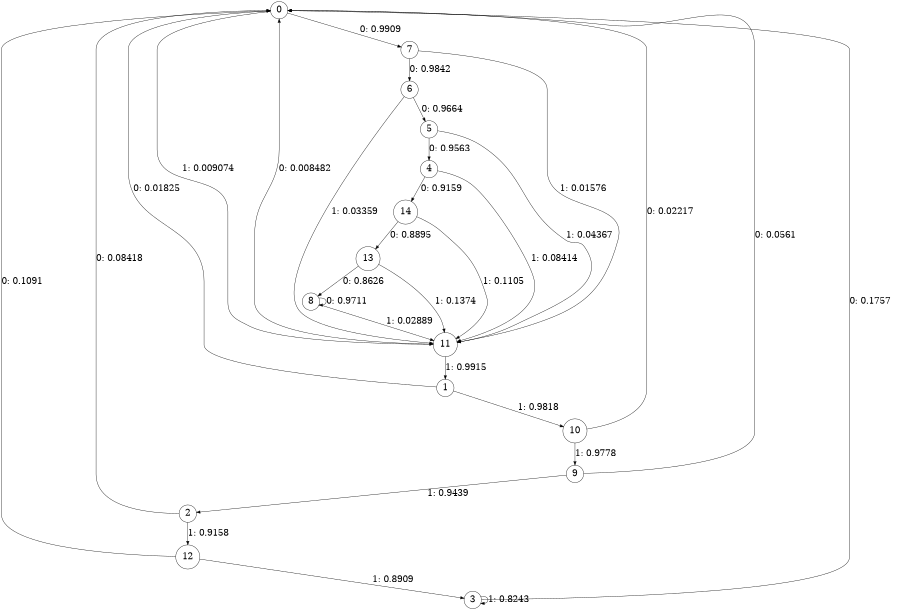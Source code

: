 digraph "ch3_both_grouped_df_L8" {
size = "6,8.5";
ratio = "fill";
node [shape = circle];
node [fontsize = 24];
edge [fontsize = 24];
0 -> 7 [label = "0: 0.9909   "];
0 -> 11 [label = "1: 0.009074  "];
1 -> 0 [label = "0: 0.01825  "];
1 -> 10 [label = "1: 0.9818   "];
2 -> 0 [label = "0: 0.08418  "];
2 -> 12 [label = "1: 0.9158   "];
3 -> 0 [label = "0: 0.1757   "];
3 -> 3 [label = "1: 0.8243   "];
4 -> 14 [label = "0: 0.9159   "];
4 -> 11 [label = "1: 0.08414  "];
5 -> 4 [label = "0: 0.9563   "];
5 -> 11 [label = "1: 0.04367  "];
6 -> 5 [label = "0: 0.9664   "];
6 -> 11 [label = "1: 0.03359  "];
7 -> 6 [label = "0: 0.9842   "];
7 -> 11 [label = "1: 0.01576  "];
8 -> 8 [label = "0: 0.9711   "];
8 -> 11 [label = "1: 0.02889  "];
9 -> 0 [label = "0: 0.0561   "];
9 -> 2 [label = "1: 0.9439   "];
10 -> 0 [label = "0: 0.02217  "];
10 -> 9 [label = "1: 0.9778   "];
11 -> 0 [label = "0: 0.008482  "];
11 -> 1 [label = "1: 0.9915   "];
12 -> 0 [label = "0: 0.1091   "];
12 -> 3 [label = "1: 0.8909   "];
13 -> 8 [label = "0: 0.8626   "];
13 -> 11 [label = "1: 0.1374   "];
14 -> 13 [label = "0: 0.8895   "];
14 -> 11 [label = "1: 0.1105   "];
}